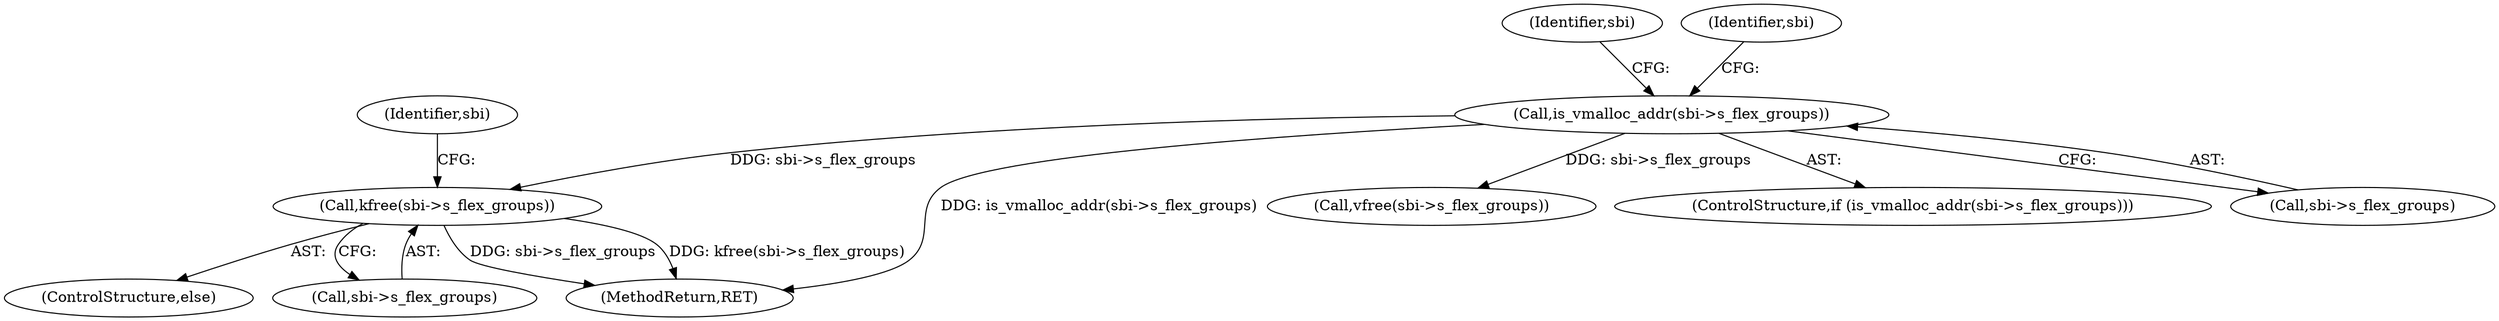 digraph "0_linux_744692dc059845b2a3022119871846e74d4f6e11_16@API" {
"1002040" [label="(Call,kfree(sbi->s_flex_groups))"];
"1002031" [label="(Call,is_vmalloc_addr(sbi->s_flex_groups))"];
"1002035" [label="(Call,vfree(sbi->s_flex_groups))"];
"1002039" [label="(ControlStructure,else)"];
"1002037" [label="(Identifier,sbi)"];
"1002030" [label="(ControlStructure,if (is_vmalloc_addr(sbi->s_flex_groups)))"];
"1002031" [label="(Call,is_vmalloc_addr(sbi->s_flex_groups))"];
"1002040" [label="(Call,kfree(sbi->s_flex_groups))"];
"1002032" [label="(Call,sbi->s_flex_groups)"];
"1002047" [label="(Identifier,sbi)"];
"1002042" [label="(Identifier,sbi)"];
"1002041" [label="(Call,sbi->s_flex_groups)"];
"1002129" [label="(MethodReturn,RET)"];
"1002040" -> "1002039"  [label="AST: "];
"1002040" -> "1002041"  [label="CFG: "];
"1002041" -> "1002040"  [label="AST: "];
"1002047" -> "1002040"  [label="CFG: "];
"1002040" -> "1002129"  [label="DDG: sbi->s_flex_groups"];
"1002040" -> "1002129"  [label="DDG: kfree(sbi->s_flex_groups)"];
"1002031" -> "1002040"  [label="DDG: sbi->s_flex_groups"];
"1002031" -> "1002030"  [label="AST: "];
"1002031" -> "1002032"  [label="CFG: "];
"1002032" -> "1002031"  [label="AST: "];
"1002037" -> "1002031"  [label="CFG: "];
"1002042" -> "1002031"  [label="CFG: "];
"1002031" -> "1002129"  [label="DDG: is_vmalloc_addr(sbi->s_flex_groups)"];
"1002031" -> "1002035"  [label="DDG: sbi->s_flex_groups"];
}

